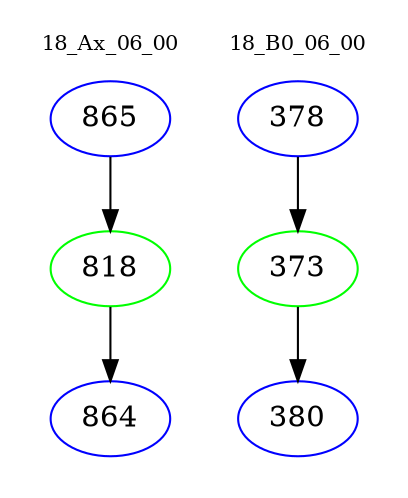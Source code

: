 digraph{
subgraph cluster_0 {
color = white
label = "18_Ax_06_00";
fontsize=10;
T0_865 [label="865", color="blue"]
T0_865 -> T0_818 [color="black"]
T0_818 [label="818", color="green"]
T0_818 -> T0_864 [color="black"]
T0_864 [label="864", color="blue"]
}
subgraph cluster_1 {
color = white
label = "18_B0_06_00";
fontsize=10;
T1_378 [label="378", color="blue"]
T1_378 -> T1_373 [color="black"]
T1_373 [label="373", color="green"]
T1_373 -> T1_380 [color="black"]
T1_380 [label="380", color="blue"]
}
}
